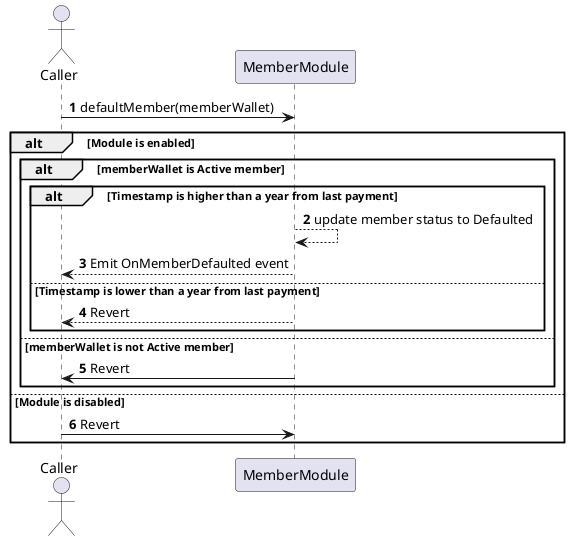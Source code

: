 @startuml Defaults
autonumber

actor Caller

Caller -> MemberModule: defaultMember(memberWallet)

alt Module is enabled
    alt memberWallet is Active member
        alt Timestamp is higher than a year from last payment

            MemberModule --> MemberModule: update member status to Defaulted
            MemberModule --> Caller: Emit OnMemberDefaulted event

        else Timestamp is lower than a year from last payment
            MemberModule --> Caller: Revert
        end

    else memberWallet is not Active member
        MemberModule -> Caller: Revert
    end

else Module is disabled
    Caller -> MemberModule: Revert
end

@enduml    

